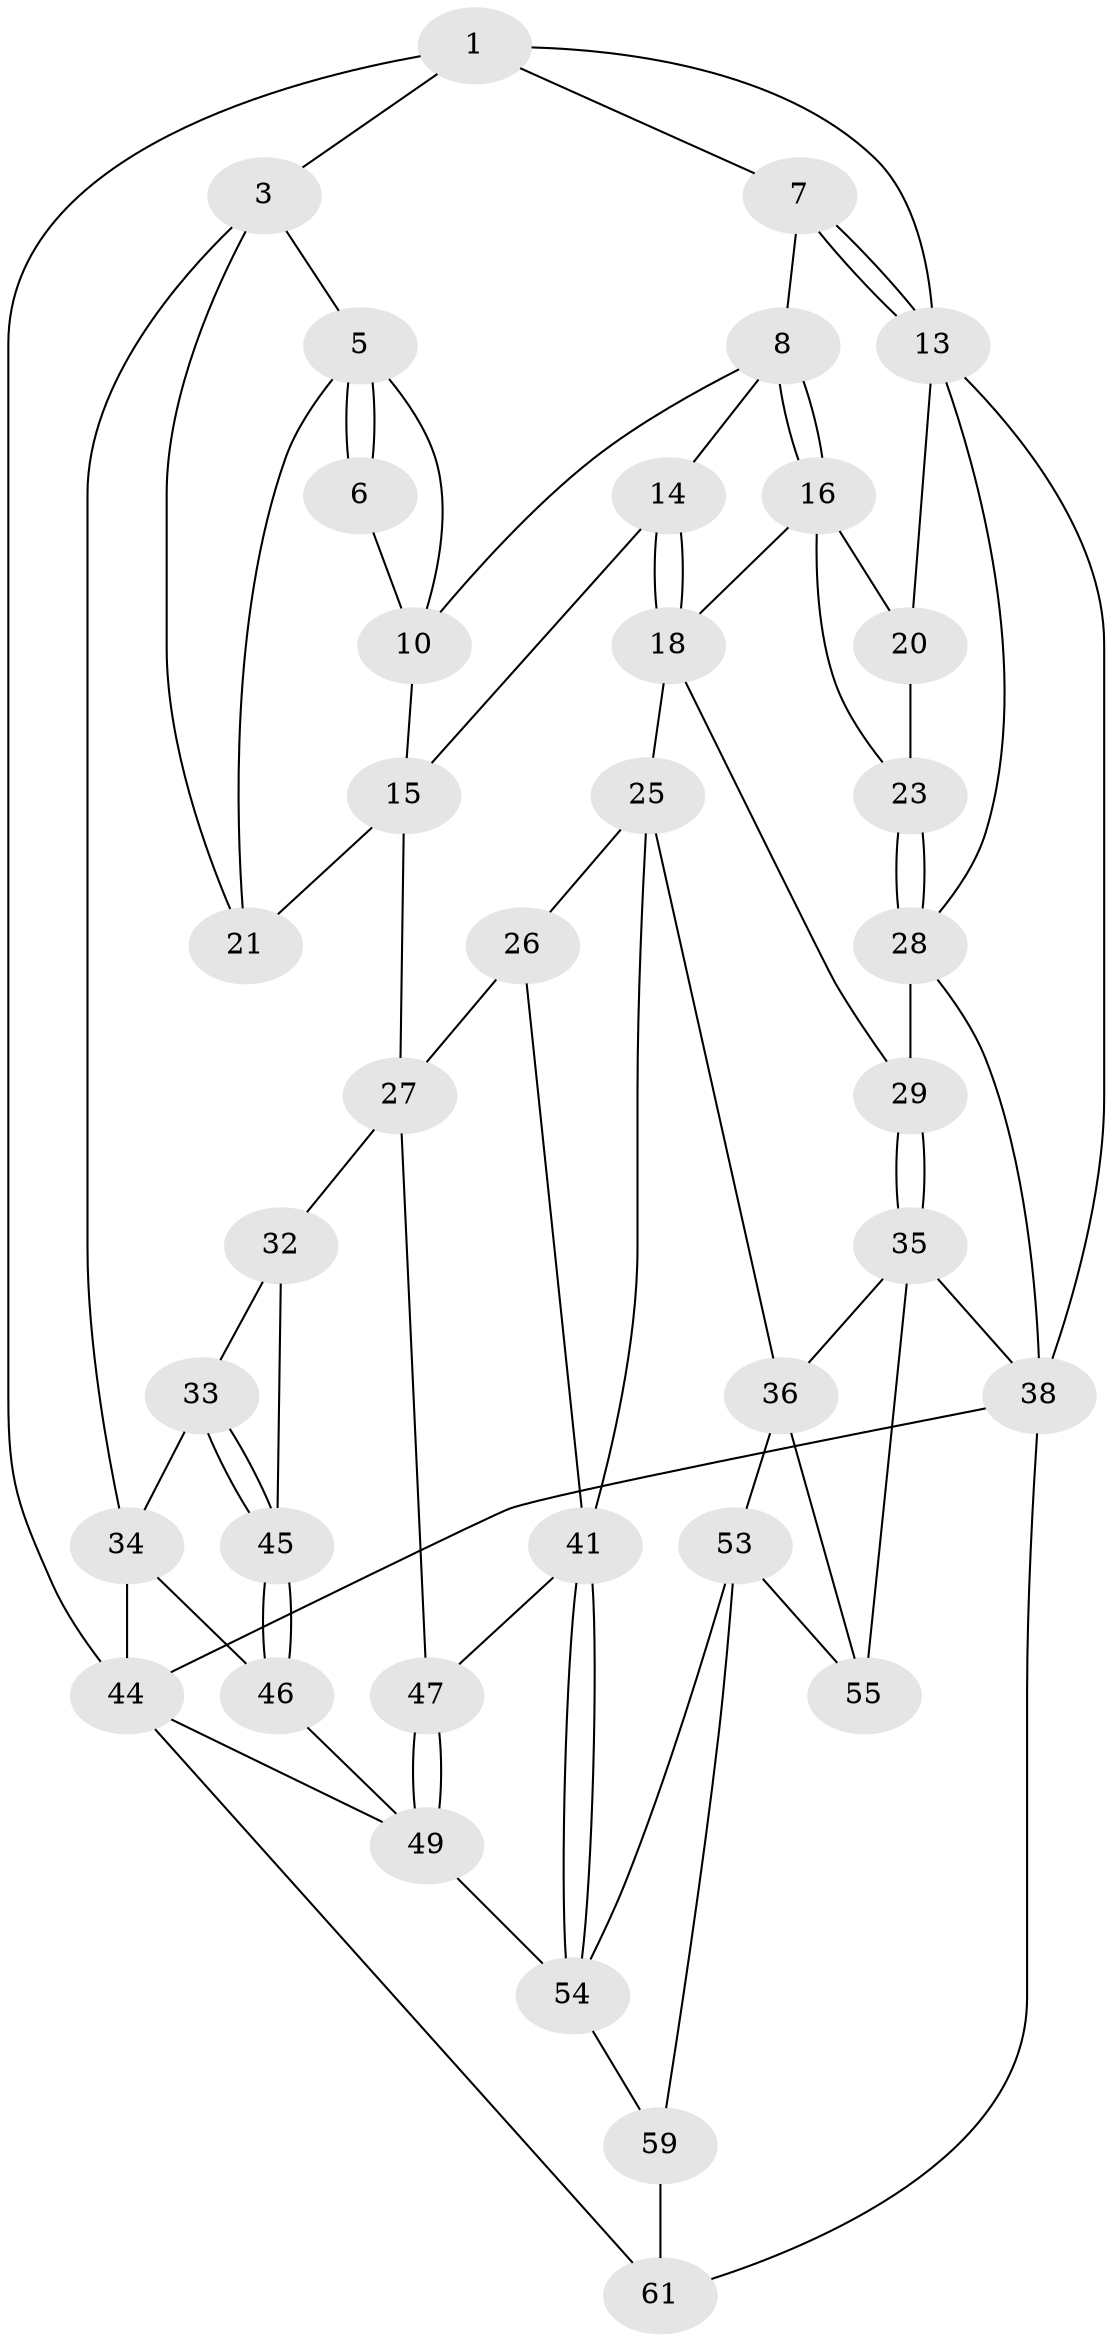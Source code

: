 // original degree distribution, {3: 0.03225806451612903, 6: 0.20967741935483872, 5: 0.5161290322580645, 4: 0.24193548387096775}
// Generated by graph-tools (version 1.1) at 2025/42/03/06/25 10:42:30]
// undirected, 37 vertices, 77 edges
graph export_dot {
graph [start="1"]
  node [color=gray90,style=filled];
  1 [pos="+0.3991280973679756+0",super="+2"];
  3 [pos="+0+0.1421519125793946",super="+4"];
  5 [pos="+0.39158728797396625+0",super="+12"];
  6 [pos="+0.39861812462671325+0"];
  7 [pos="+0.8911935137157322+0"];
  8 [pos="+0.8082526595248715+0",super="+9"];
  10 [pos="+0.6055333360388003+0.08061469479395979",super="+11"];
  13 [pos="+1+0",super="+19"];
  14 [pos="+0.6100186557357675+0.2583979379131321"];
  15 [pos="+0.6001632569645915+0.2527236903242563",super="+22"];
  16 [pos="+0.8428565730718646+0.20998745763024923",super="+17"];
  18 [pos="+0.681363144721222+0.3468443767999328",super="+24"];
  20 [pos="+0.9627701853086316+0.24187272976909063"];
  21 [pos="+0.2922271726344663+0.29963792144790213"];
  23 [pos="+0.9208573486254775+0.3966726889419833"];
  25 [pos="+0.5894186469569563+0.47991629605821573",super="+37"];
  26 [pos="+0.4950038194305891+0.4889149661095806"];
  27 [pos="+0.3209598400722983+0.4409652942603804",super="+31"];
  28 [pos="+0.9251953871624325+0.47123601353399475",super="+30"];
  29 [pos="+0.8533300805603572+0.48108924745768983"];
  32 [pos="+0.2551546960498603+0.4915960347816867"];
  33 [pos="+0.1007256165697415+0.4908325275707933"];
  34 [pos="+0+0.3216751268943085",super="+43"];
  35 [pos="+0.7921914783430423+0.6166124237462189",super="+39"];
  36 [pos="+0.6783206353005732+0.6598427696543363",super="+52"];
  38 [pos="+1+0.8949483911749826",super="+40"];
  41 [pos="+0.5799587448298756+0.7244153267905108",super="+42"];
  44 [pos="+0+1",super="+57"];
  45 [pos="+0.05906825338846903+0.618122852514753",super="+48"];
  46 [pos="+0.04137728268400385+0.6496562715963848",super="+51"];
  47 [pos="+0.373520419711375+0.7384025885746435"];
  49 [pos="+0.37542755422321394+0.7956151095687863",super="+50"];
  53 [pos="+0.655866347231977+0.8590686523647889",super="+58"];
  54 [pos="+0.5489578601466565+0.7642564938453749",super="+56"];
  55 [pos="+0.8441838106298607+0.847788034070274"];
  59 [pos="+0.6529093915811962+1",super="+60"];
  61 [pos="+0.36123715975303744+1",super="+62"];
  1 -- 7;
  1 -- 3;
  1 -- 44;
  1 -- 13;
  3 -- 34;
  3 -- 5;
  3 -- 21;
  5 -- 6;
  5 -- 6;
  5 -- 21;
  5 -- 10;
  6 -- 10;
  7 -- 8;
  7 -- 13;
  7 -- 13;
  8 -- 16;
  8 -- 16;
  8 -- 10;
  8 -- 14;
  10 -- 15;
  13 -- 20;
  13 -- 38;
  13 -- 28;
  14 -- 15;
  14 -- 18;
  14 -- 18;
  15 -- 27;
  15 -- 21;
  16 -- 20;
  16 -- 18;
  16 -- 23;
  18 -- 25;
  18 -- 29;
  20 -- 23;
  23 -- 28;
  23 -- 28;
  25 -- 26;
  25 -- 36;
  25 -- 41;
  26 -- 27;
  26 -- 41;
  27 -- 32;
  27 -- 47;
  28 -- 29;
  28 -- 38;
  29 -- 35;
  29 -- 35;
  32 -- 33;
  32 -- 45;
  33 -- 34;
  33 -- 45;
  33 -- 45;
  34 -- 44;
  34 -- 46;
  35 -- 36;
  35 -- 38;
  35 -- 55;
  36 -- 53;
  36 -- 55;
  38 -- 61;
  38 -- 44;
  41 -- 54;
  41 -- 54;
  41 -- 47;
  44 -- 49;
  44 -- 61;
  45 -- 46 [weight=2];
  45 -- 46;
  46 -- 49;
  47 -- 49;
  47 -- 49;
  49 -- 54;
  53 -- 54;
  53 -- 59;
  53 -- 55;
  54 -- 59;
  59 -- 61 [weight=2];
}
